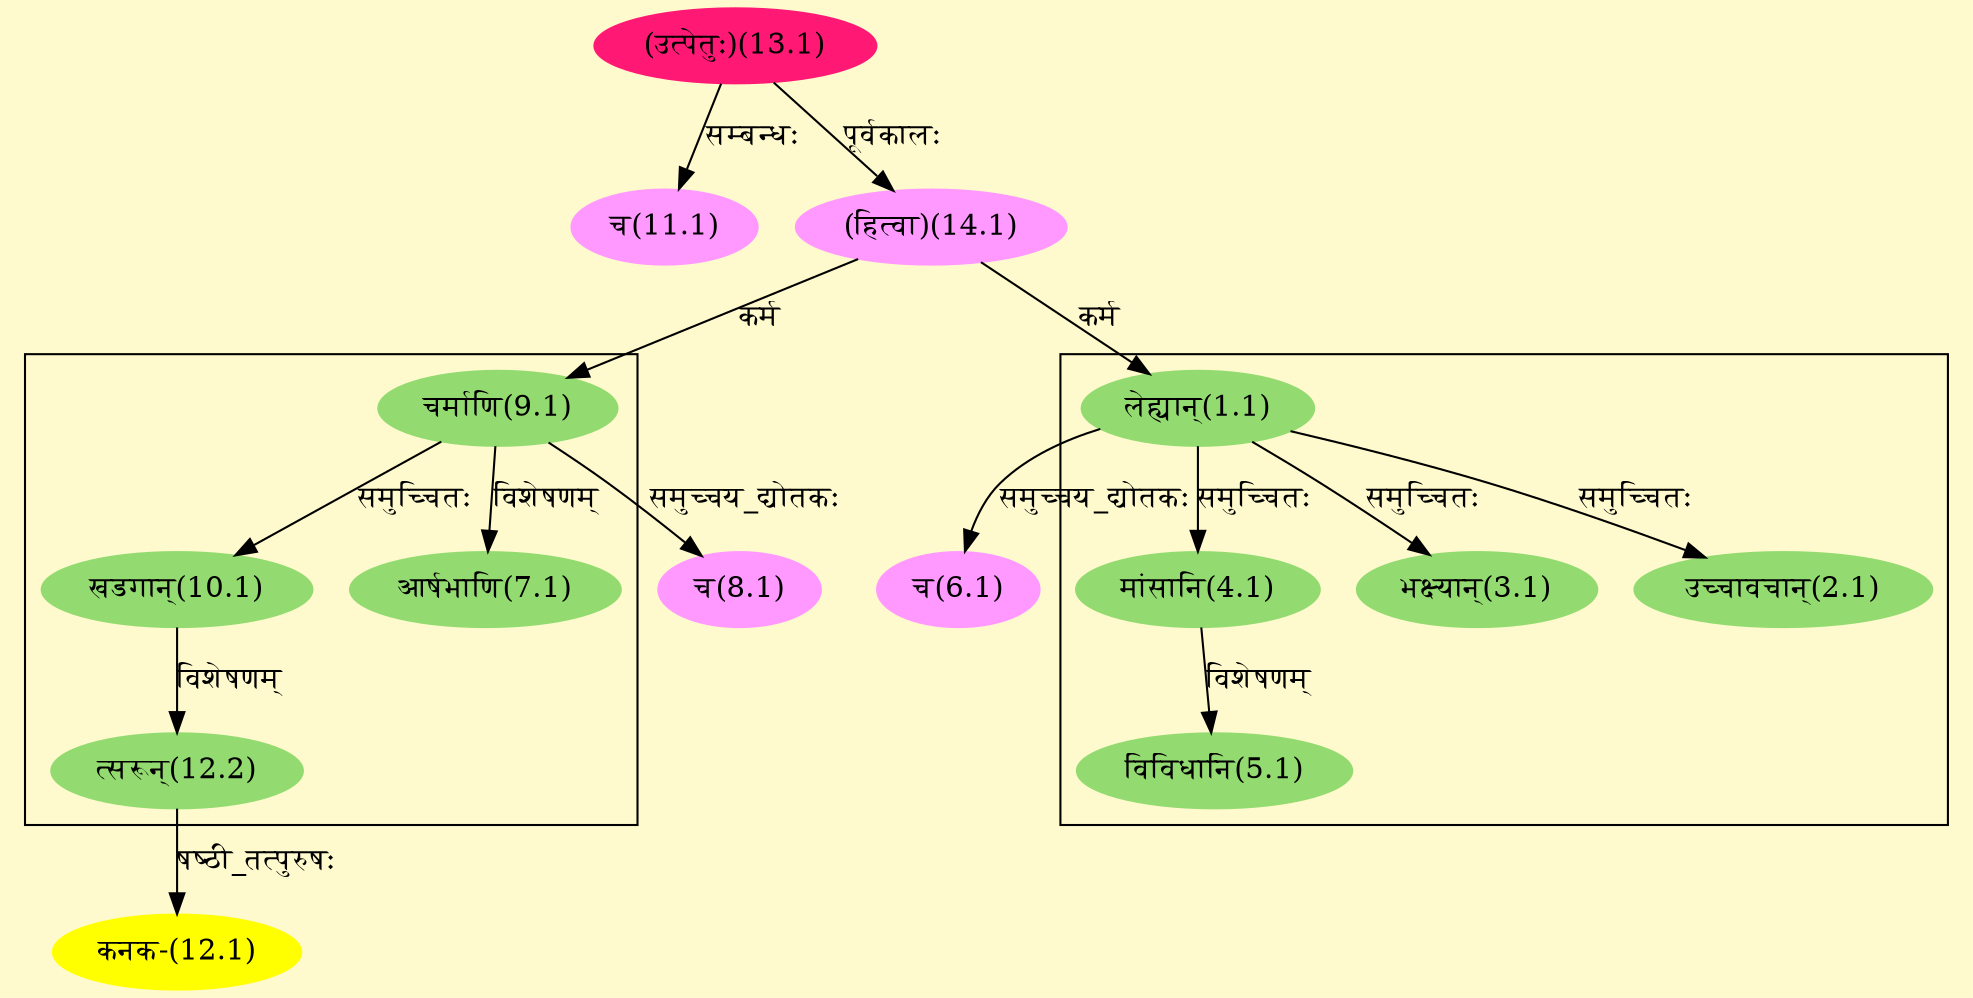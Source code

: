digraph G{
rankdir=BT;
 compound=true;
 bgcolor="lemonchiffon1";

subgraph cluster_1{
Node2_1 [style=filled, color="#93DB70" label = "उच्चावचान्(2.1)"]
Node1_1 [style=filled, color="#93DB70" label = "लेह्यान्(1.1)"]
Node3_1 [style=filled, color="#93DB70" label = "भक्ष्यान्(3.1)"]
Node4_1 [style=filled, color="#93DB70" label = "मांसानि(4.1)"]
Node5_1 [style=filled, color="#93DB70" label = "विविधानि(5.1)"]

}

subgraph cluster_2{
Node7_1 [style=filled, color="#93DB70" label = "आर्षभाणि(7.1)"]
Node9_1 [style=filled, color="#93DB70" label = "चर्माणि(9.1)"]
Node10_1 [style=filled, color="#93DB70" label = "खडगान्(10.1)"]
Node12_2 [style=filled, color="#93DB70" label = "त्सरून्(12.2)"]

}
Node1_1 [style=filled, color="#93DB70" label = "लेह्यान्(1.1)"]
Node14_1 [style=filled, color="#FF99FF" label = "(हित्वा)(14.1)"]
Node6_1 [style=filled, color="#FF99FF" label = "च(6.1)"]
Node8_1 [style=filled, color="#FF99FF" label = "च(8.1)"]
Node9_1 [style=filled, color="#93DB70" label = "चर्माणि(9.1)"]
Node11_1 [style=filled, color="#FF99FF" label = "च(11.1)"]
Node13_1 [style=filled, color="#FF1975" label = "(उत्पेतुः)(13.1)"]
Node12_1 [style=filled, color="#FFFF00" label = "कनक-(12.1)"]
Node12_2 [style=filled, color="#93DB70" label = "त्सरून्(12.2)"]
/* Start of Relations section */

Node1_1 -> Node14_1 [  label="कर्म"  dir="back" ]
Node2_1 -> Node1_1 [  label="समुच्चितः"  dir="back" ]
Node3_1 -> Node1_1 [  label="समुच्चितः"  dir="back" ]
Node4_1 -> Node1_1 [  label="समुच्चितः"  dir="back" ]
Node5_1 -> Node4_1 [  label="विशेषणम्"  dir="back" ]
Node6_1 -> Node1_1 [  label="समुच्चय_द्योतकः"  dir="back" ]
Node7_1 -> Node9_1 [  label="विशेषणम्"  dir="back" ]
Node8_1 -> Node9_1 [  label="समुच्चय_द्योतकः"  dir="back" ]
Node9_1 -> Node14_1 [  label="कर्म"  dir="back" ]
Node10_1 -> Node9_1 [  label="समुच्चितः"  dir="back" ]
Node11_1 -> Node13_1 [  label="सम्बन्धः"  dir="back" ]
Node12_1 -> Node12_2 [  label="षष्ठी_तत्पुरुषः"  dir="back" ]
Node12_2 -> Node10_1 [  label="विशेषणम्"  dir="back" ]
Node14_1 -> Node13_1 [  label="पूर्वकालः"  dir="back" ]
}
